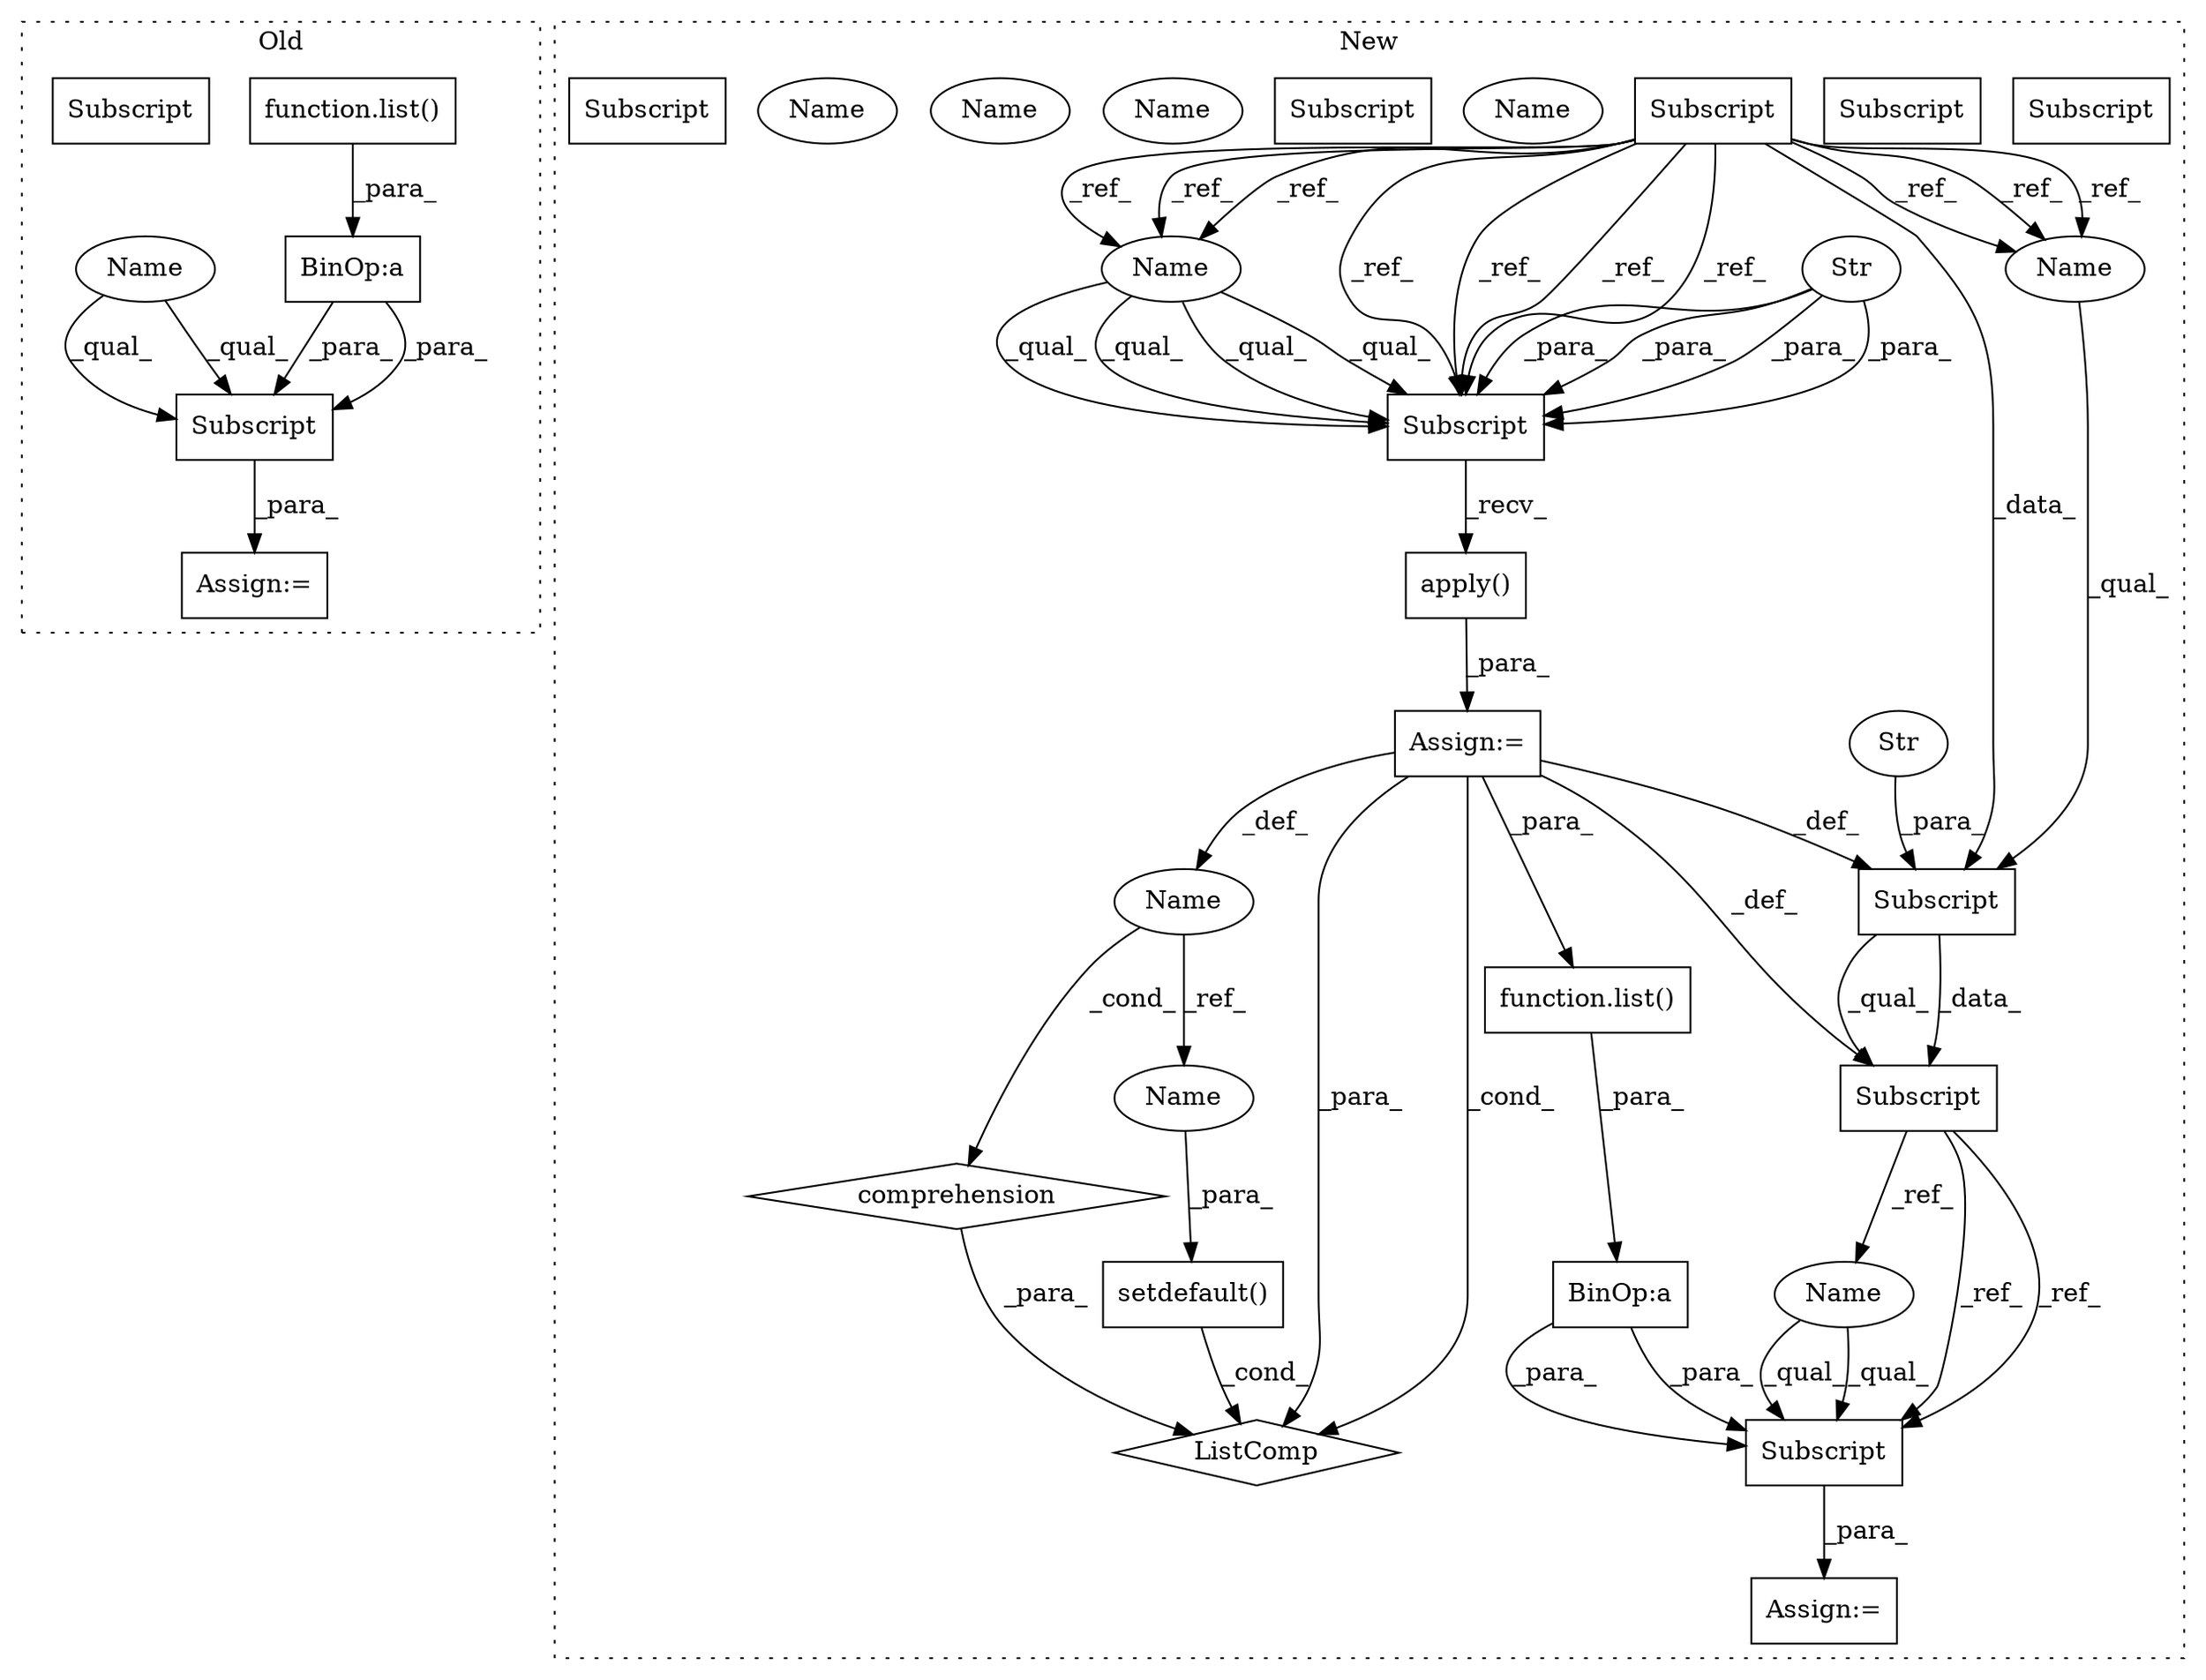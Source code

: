 digraph G {
subgraph cluster0 {
1 [label="function.list()" a="75" s="4663,4675" l="5,1" shape="box"];
6 [label="BinOp:a" a="82" s="4660" l="3" shape="box"];
9 [label="Subscript" a="63" s="4646,0" l="31,0" shape="box"];
19 [label="Assign:=" a="68" s="4643" l="3" shape="box"];
28 [label="Name" a="87" s="4646" l="2" shape="ellipse"];
29 [label="Subscript" a="63" s="4646,0" l="31,0" shape="box"];
label = "Old";
style="dotted";
}
subgraph cluster1 {
2 [label="setdefault()" a="75" s="5153,5189" l="29,1" shape="box"];
3 [label="apply()" a="75" s="4230,4271" l="20,1" shape="box"];
4 [label="Subscript" a="63" s="4214,0" l="13,0" shape="box"];
5 [label="BinOp:a" a="82" s="5239" l="3" shape="box"];
7 [label="Str" a="66" s="4217" l="9" shape="ellipse"];
8 [label="Subscript" a="63" s="5225,0" l="37,0" shape="box"];
10 [label="Name" a="87" s="5195" l="1" shape="ellipse"];
11 [label="comprehension" a="45" s="5191" l="3" shape="diamond"];
12 [label="Subscript" a="63" s="4317,0" l="14,0" shape="box"];
13 [label="ListComp" a="106" s="5152" l="62" shape="diamond"];
14 [label="Subscript" a="63" s="4230,0" l="13,0" shape="box"];
15 [label="Str" a="66" s="4233" l="9" shape="ellipse"];
16 [label="Subscript" a="63" s="4158,0" l="10,0" shape="box"];
17 [label="function.list()" a="75" s="5242,5260" l="5,1" shape="box"];
18 [label="Assign:=" a="68" s="5222" l="3" shape="box"];
20 [label="Assign:=" a="68" s="4227" l="3" shape="box"];
21 [label="Name" a="87" s="5182" l="1" shape="ellipse"];
22 [label="Name" a="87" s="4214" l="2" shape="ellipse"];
23 [label="Subscript" a="63" s="4230,0" l="13,0" shape="box"];
24 [label="Name" a="87" s="4230" l="2" shape="ellipse"];
25 [label="Name" a="87" s="4214" l="2" shape="ellipse"];
26 [label="Name" a="87" s="4230" l="2" shape="ellipse"];
27 [label="Subscript" a="63" s="4230,0" l="13,0" shape="box"];
30 [label="Subscript" a="63" s="5225,0" l="37,0" shape="box"];
31 [label="Name" a="87" s="5225" l="2" shape="ellipse"];
32 [label="Name" a="87" s="4230" l="2" shape="ellipse"];
33 [label="Name" a="87" s="4214" l="2" shape="ellipse"];
34 [label="Subscript" a="63" s="4230,0" l="13,0" shape="box"];
label = "New";
style="dotted";
}
1 -> 6 [label="_para_"];
2 -> 13 [label="_cond_"];
3 -> 20 [label="_para_"];
4 -> 12 [label="_data_"];
4 -> 12 [label="_qual_"];
5 -> 30 [label="_para_"];
5 -> 30 [label="_para_"];
6 -> 29 [label="_para_"];
6 -> 29 [label="_para_"];
7 -> 4 [label="_para_"];
10 -> 11 [label="_cond_"];
10 -> 21 [label="_ref_"];
11 -> 13 [label="_para_"];
12 -> 30 [label="_ref_"];
12 -> 31 [label="_ref_"];
12 -> 30 [label="_ref_"];
15 -> 34 [label="_para_"];
15 -> 34 [label="_para_"];
15 -> 34 [label="_para_"];
15 -> 34 [label="_para_"];
16 -> 33 [label="_ref_"];
16 -> 34 [label="_ref_"];
16 -> 32 [label="_ref_"];
16 -> 4 [label="_data_"];
16 -> 34 [label="_ref_"];
16 -> 33 [label="_ref_"];
16 -> 34 [label="_ref_"];
16 -> 32 [label="_ref_"];
16 -> 32 [label="_ref_"];
16 -> 34 [label="_ref_"];
16 -> 33 [label="_ref_"];
17 -> 5 [label="_para_"];
20 -> 13 [label="_para_"];
20 -> 13 [label="_cond_"];
20 -> 10 [label="_def_"];
20 -> 12 [label="_def_"];
20 -> 17 [label="_para_"];
20 -> 4 [label="_def_"];
21 -> 2 [label="_para_"];
28 -> 29 [label="_qual_"];
28 -> 29 [label="_qual_"];
29 -> 19 [label="_para_"];
30 -> 18 [label="_para_"];
31 -> 30 [label="_qual_"];
31 -> 30 [label="_qual_"];
32 -> 34 [label="_qual_"];
32 -> 34 [label="_qual_"];
32 -> 34 [label="_qual_"];
32 -> 34 [label="_qual_"];
33 -> 4 [label="_qual_"];
34 -> 3 [label="_recv_"];
}